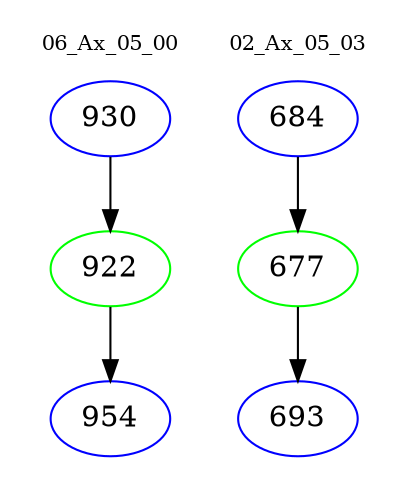 digraph{
subgraph cluster_0 {
color = white
label = "06_Ax_05_00";
fontsize=10;
T0_930 [label="930", color="blue"]
T0_930 -> T0_922 [color="black"]
T0_922 [label="922", color="green"]
T0_922 -> T0_954 [color="black"]
T0_954 [label="954", color="blue"]
}
subgraph cluster_1 {
color = white
label = "02_Ax_05_03";
fontsize=10;
T1_684 [label="684", color="blue"]
T1_684 -> T1_677 [color="black"]
T1_677 [label="677", color="green"]
T1_677 -> T1_693 [color="black"]
T1_693 [label="693", color="blue"]
}
}
